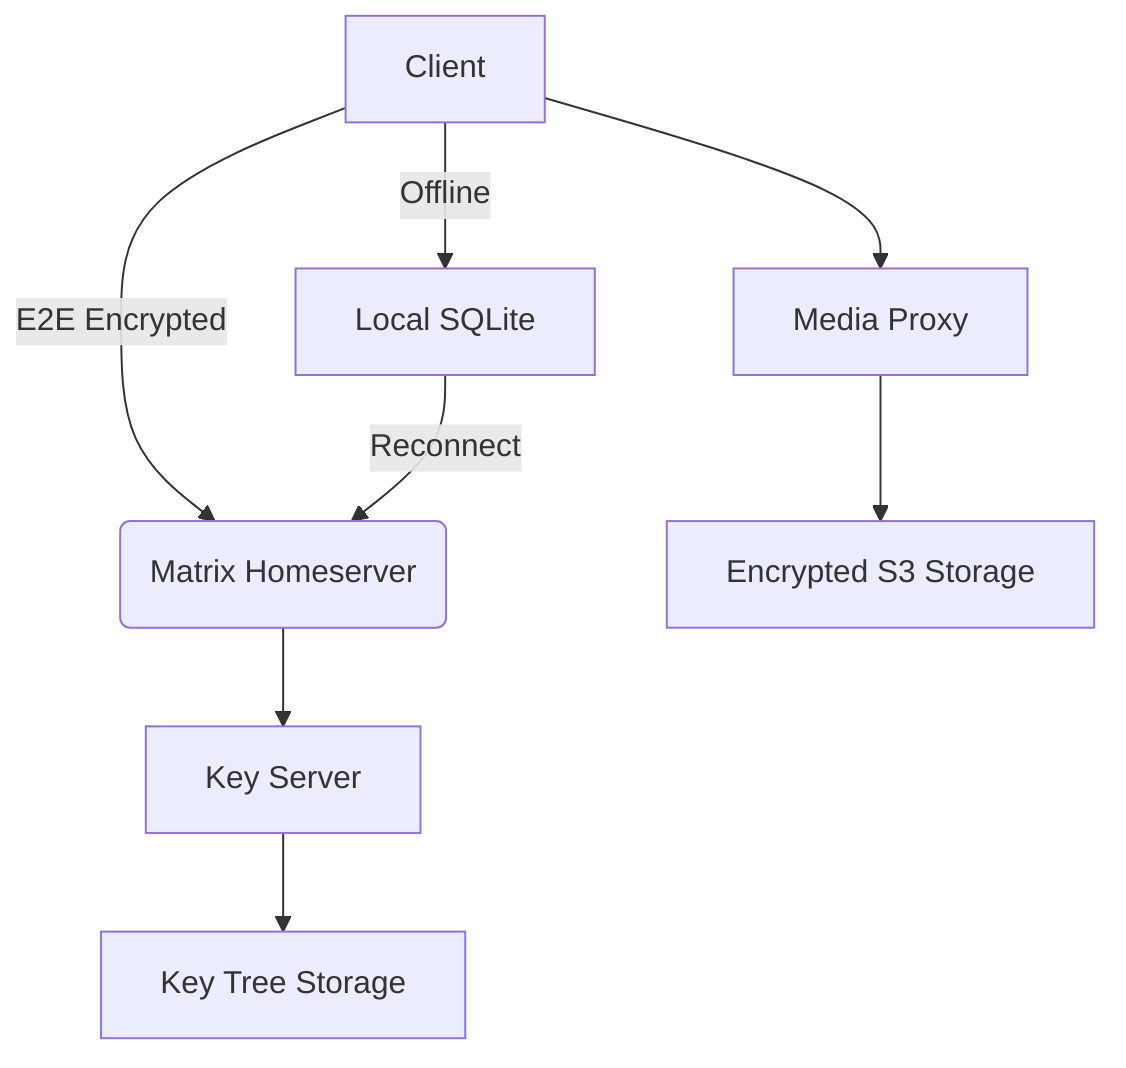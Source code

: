 graph TD
    A[Client] -->|E2E Encrypted| B(Matrix Homeserver)
    B --> C[Key Server]
    C --> D[Key Tree Storage]
    A -->|Offline| E[Local SQLite]
    E -->|Reconnect| B
    A --> F[Media Proxy]
    F --> G[Encrypted S3 Storage]